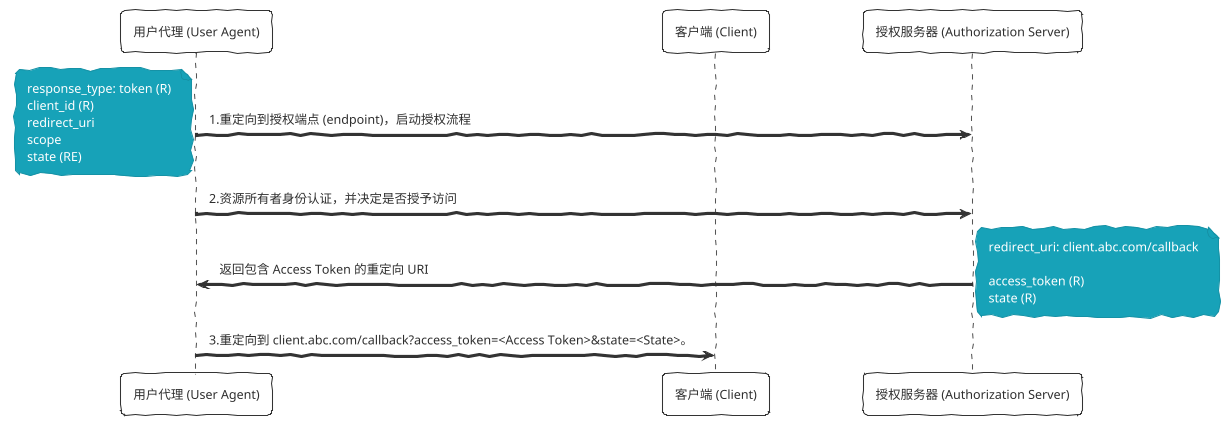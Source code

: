 @startuml

!theme sketchy-outline

participant "用户代理 (User Agent)" as userAgent order 1
participant "客户端 (Client)" as client order 2
participant "授权服务器 (Authorization Server)" as authServer order 3


userAgent -> authServer: 1.重定向到授权端点 (endpoint)，启动授权流程
note left
response_type: token (R)
client_id (R)
redirect_uri
scope
state (RE)
end note

userAgent -> authServer: 2.资源所有者身份认证，并决定是否授予访问

userAgent <- authServer: 返回包含 Access Token 的重定向 URI
note right
redirect_uri: client.abc.com/callback

access_token (R)
state (R)
end note

userAgent -> client: 3.重定向到 client.abc.com/callback?access_token=<Access Token>&state=<State>。

@enduml